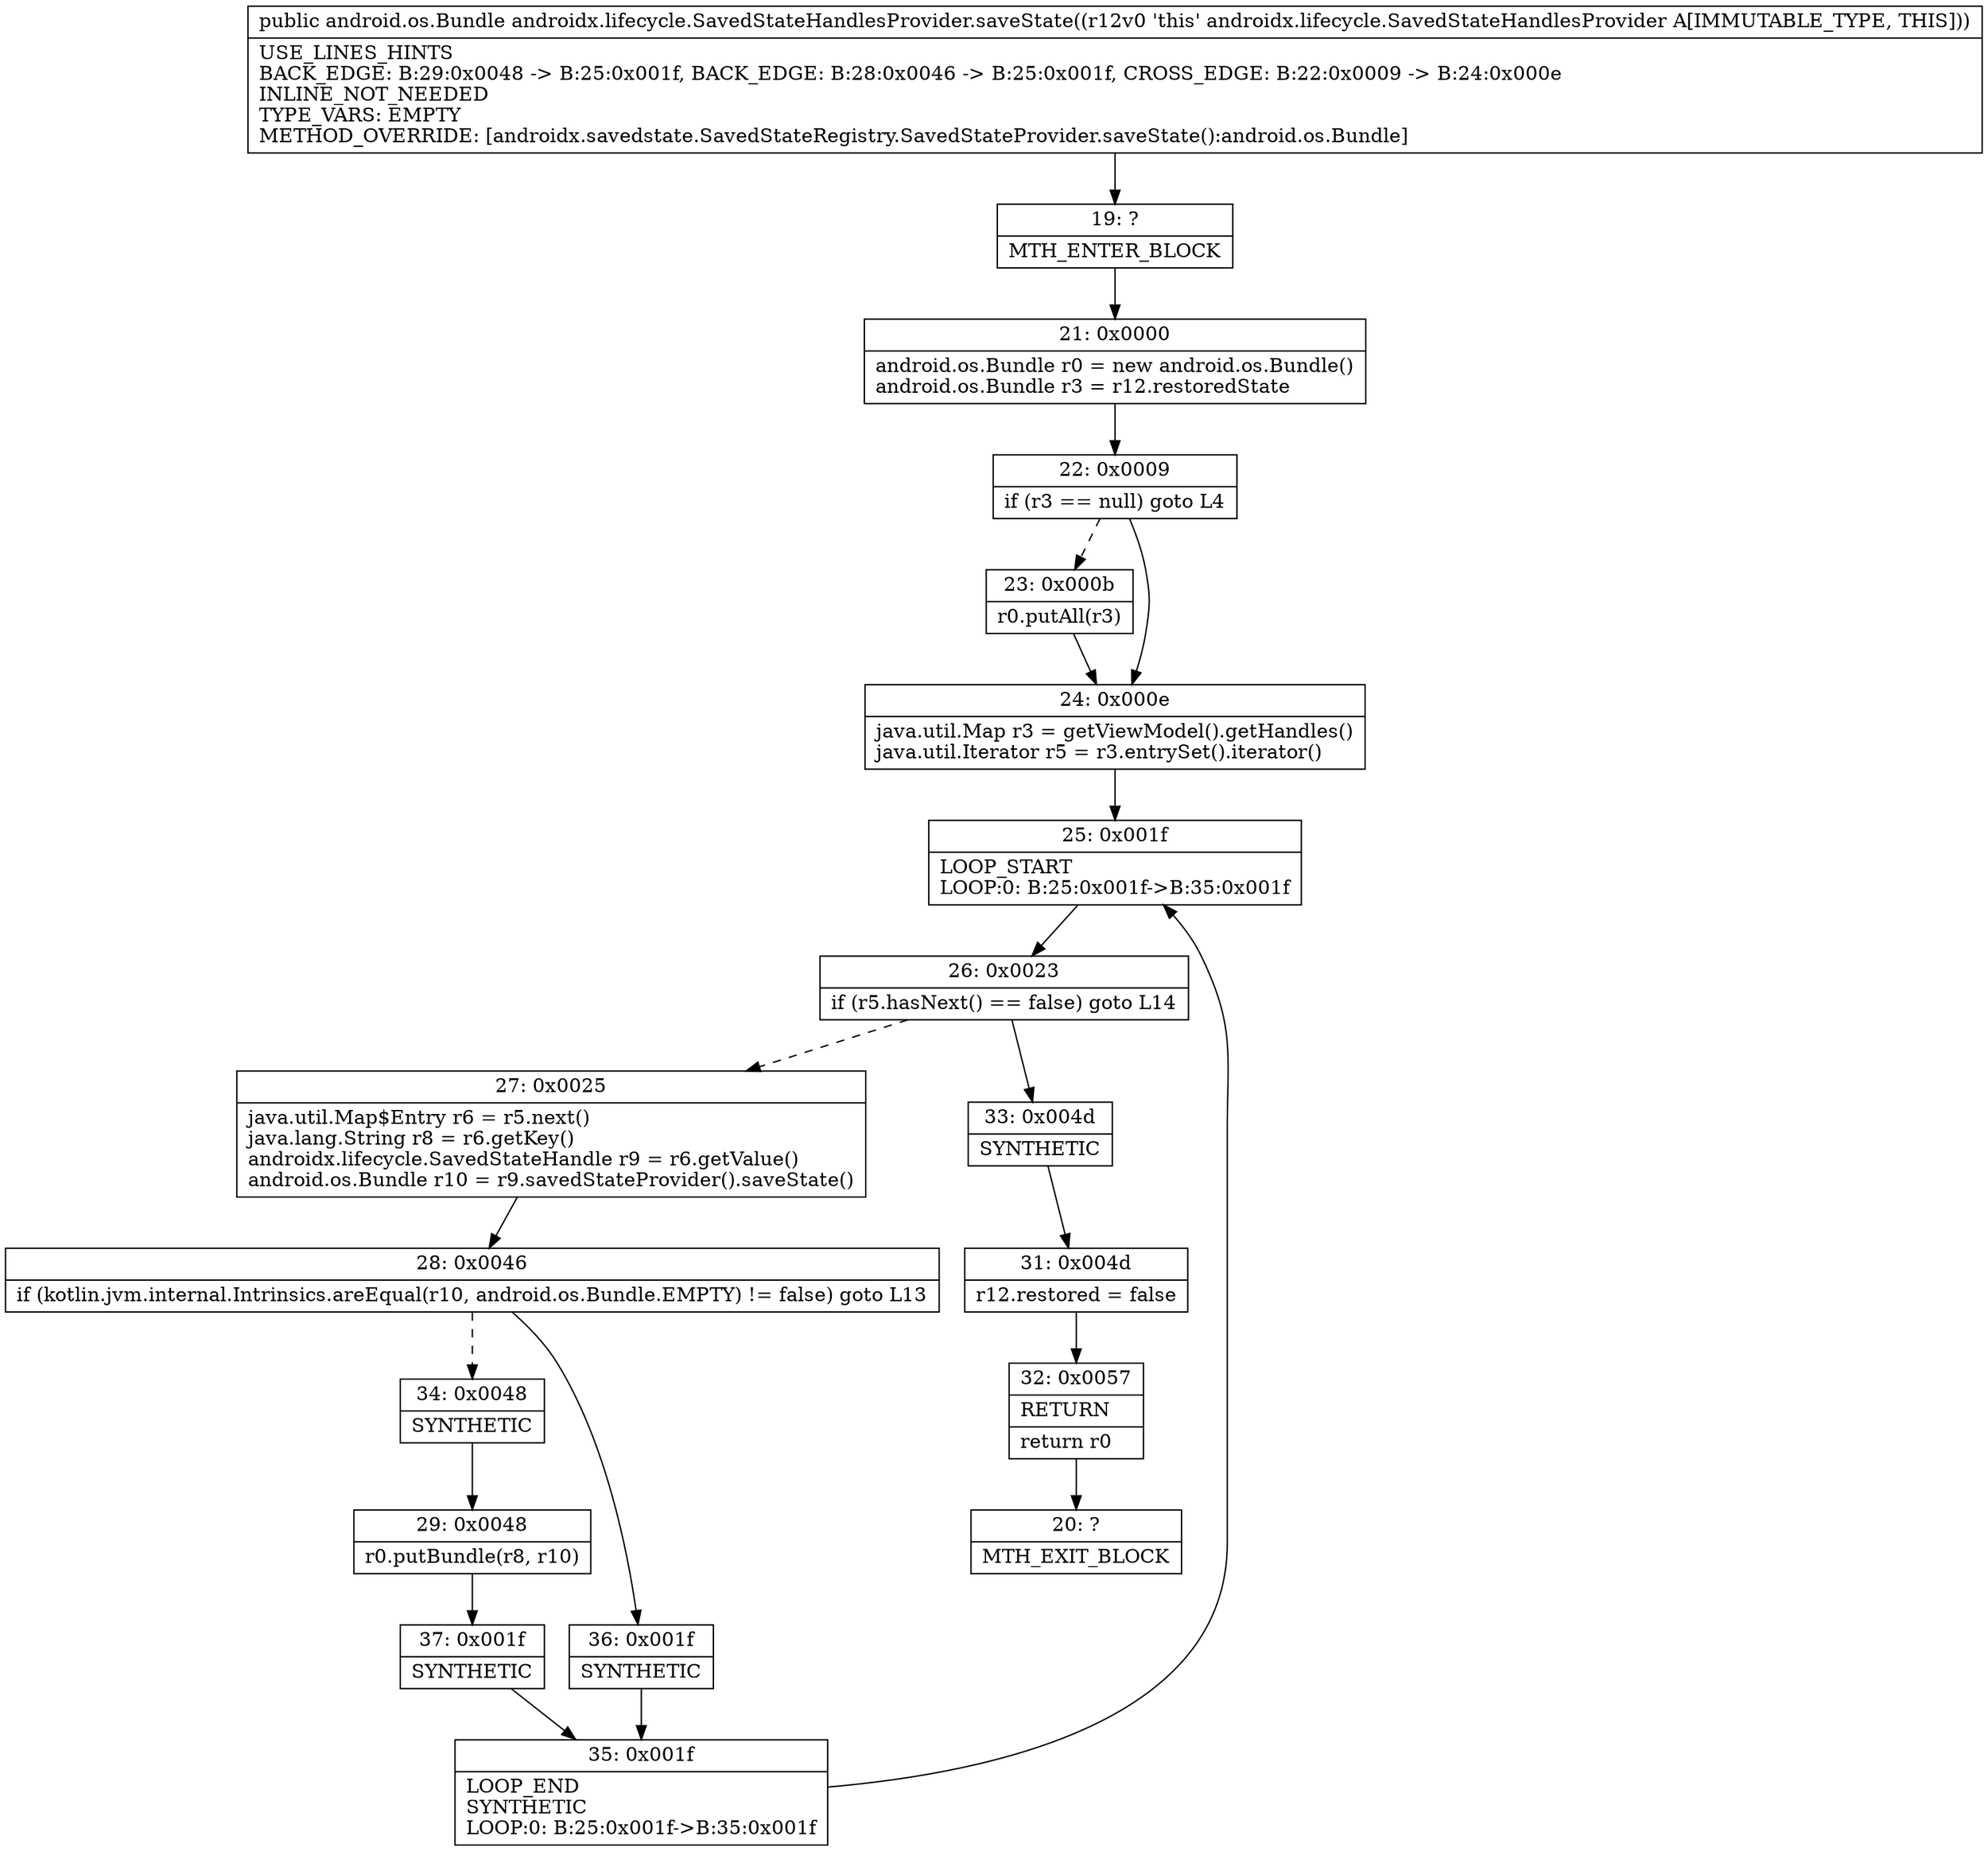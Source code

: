 digraph "CFG forandroidx.lifecycle.SavedStateHandlesProvider.saveState()Landroid\/os\/Bundle;" {
Node_19 [shape=record,label="{19\:\ ?|MTH_ENTER_BLOCK\l}"];
Node_21 [shape=record,label="{21\:\ 0x0000|android.os.Bundle r0 = new android.os.Bundle()\landroid.os.Bundle r3 = r12.restoredState\l}"];
Node_22 [shape=record,label="{22\:\ 0x0009|if (r3 == null) goto L4\l}"];
Node_23 [shape=record,label="{23\:\ 0x000b|r0.putAll(r3)\l}"];
Node_24 [shape=record,label="{24\:\ 0x000e|java.util.Map r3 = getViewModel().getHandles()\ljava.util.Iterator r5 = r3.entrySet().iterator()\l}"];
Node_25 [shape=record,label="{25\:\ 0x001f|LOOP_START\lLOOP:0: B:25:0x001f\-\>B:35:0x001f\l}"];
Node_26 [shape=record,label="{26\:\ 0x0023|if (r5.hasNext() == false) goto L14\l}"];
Node_27 [shape=record,label="{27\:\ 0x0025|java.util.Map$Entry r6 = r5.next()\ljava.lang.String r8 = r6.getKey()\landroidx.lifecycle.SavedStateHandle r9 = r6.getValue()\landroid.os.Bundle r10 = r9.savedStateProvider().saveState()\l}"];
Node_28 [shape=record,label="{28\:\ 0x0046|if (kotlin.jvm.internal.Intrinsics.areEqual(r10, android.os.Bundle.EMPTY) != false) goto L13\l}"];
Node_34 [shape=record,label="{34\:\ 0x0048|SYNTHETIC\l}"];
Node_29 [shape=record,label="{29\:\ 0x0048|r0.putBundle(r8, r10)\l}"];
Node_37 [shape=record,label="{37\:\ 0x001f|SYNTHETIC\l}"];
Node_35 [shape=record,label="{35\:\ 0x001f|LOOP_END\lSYNTHETIC\lLOOP:0: B:25:0x001f\-\>B:35:0x001f\l}"];
Node_36 [shape=record,label="{36\:\ 0x001f|SYNTHETIC\l}"];
Node_33 [shape=record,label="{33\:\ 0x004d|SYNTHETIC\l}"];
Node_31 [shape=record,label="{31\:\ 0x004d|r12.restored = false\l}"];
Node_32 [shape=record,label="{32\:\ 0x0057|RETURN\l|return r0\l}"];
Node_20 [shape=record,label="{20\:\ ?|MTH_EXIT_BLOCK\l}"];
MethodNode[shape=record,label="{public android.os.Bundle androidx.lifecycle.SavedStateHandlesProvider.saveState((r12v0 'this' androidx.lifecycle.SavedStateHandlesProvider A[IMMUTABLE_TYPE, THIS]))  | USE_LINES_HINTS\lBACK_EDGE: B:29:0x0048 \-\> B:25:0x001f, BACK_EDGE: B:28:0x0046 \-\> B:25:0x001f, CROSS_EDGE: B:22:0x0009 \-\> B:24:0x000e\lINLINE_NOT_NEEDED\lTYPE_VARS: EMPTY\lMETHOD_OVERRIDE: [androidx.savedstate.SavedStateRegistry.SavedStateProvider.saveState():android.os.Bundle]\l}"];
MethodNode -> Node_19;Node_19 -> Node_21;
Node_21 -> Node_22;
Node_22 -> Node_23[style=dashed];
Node_22 -> Node_24;
Node_23 -> Node_24;
Node_24 -> Node_25;
Node_25 -> Node_26;
Node_26 -> Node_27[style=dashed];
Node_26 -> Node_33;
Node_27 -> Node_28;
Node_28 -> Node_34[style=dashed];
Node_28 -> Node_36;
Node_34 -> Node_29;
Node_29 -> Node_37;
Node_37 -> Node_35;
Node_35 -> Node_25;
Node_36 -> Node_35;
Node_33 -> Node_31;
Node_31 -> Node_32;
Node_32 -> Node_20;
}

